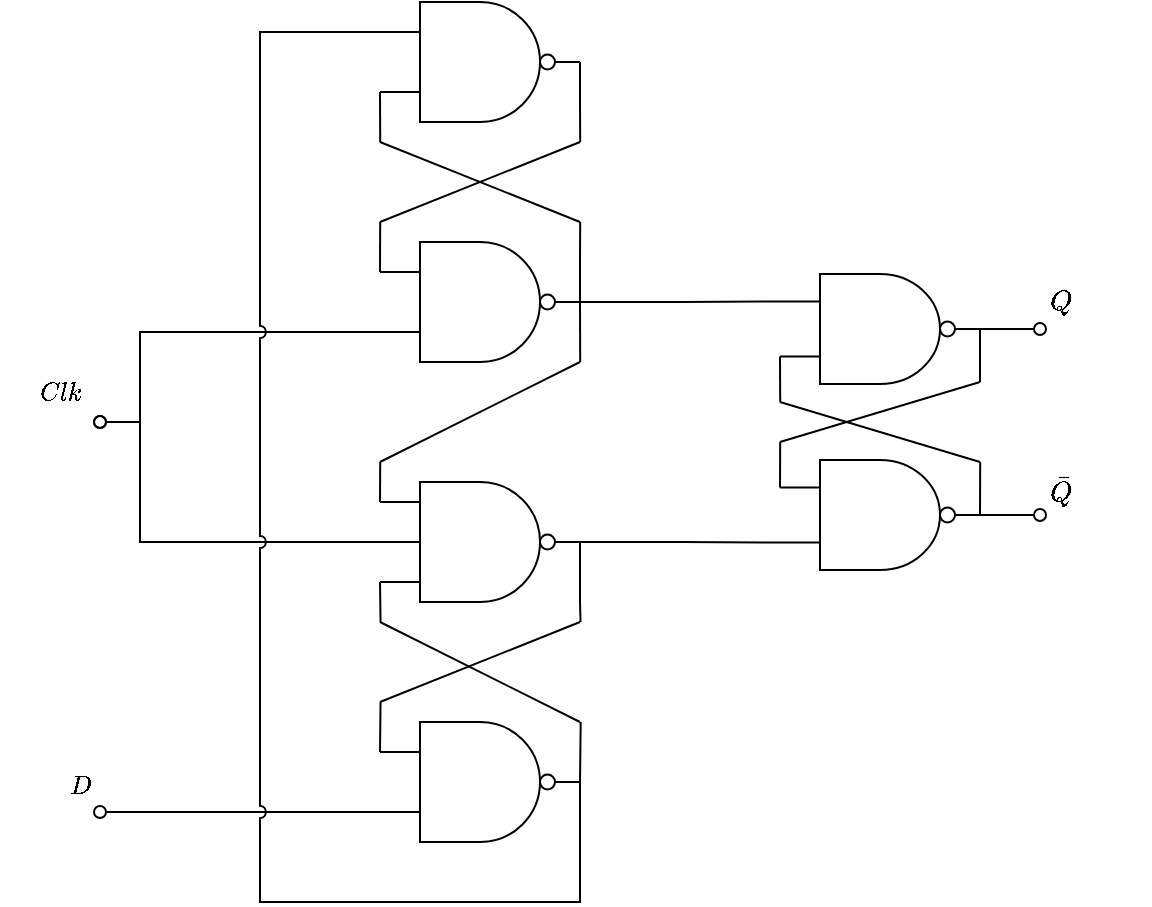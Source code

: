 <mxfile version="22.1.2" type="device">
  <diagram name="Page-1" id="tABNfJBPp44t-wshgyku">
    <mxGraphModel dx="794" dy="1206" grid="1" gridSize="10" guides="1" tooltips="1" connect="1" arrows="1" fold="1" page="1" pageScale="1" pageWidth="850" pageHeight="1100" math="1" shadow="0">
      <root>
        <mxCell id="0" />
        <mxCell id="1" parent="0" />
        <mxCell id="0B7SZQW8owKg736Ixjb--12" style="edgeStyle=orthogonalEdgeStyle;shape=connector;rounded=0;orthogonalLoop=1;jettySize=auto;html=1;exitX=1;exitY=0.5;exitDx=0;exitDy=0;exitPerimeter=0;labelBackgroundColor=default;strokeColor=default;align=center;verticalAlign=middle;fontFamily=Helvetica;fontSize=11;fontColor=default;endArrow=none;endFill=0;" edge="1" parent="1" source="ymyIegONyItxr708rEil-1">
          <mxGeometry relative="1" as="geometry">
            <mxPoint x="360.095" y="600" as="targetPoint" />
            <Array as="points">
              <mxPoint x="360" y="580" />
              <mxPoint x="360" y="580" />
            </Array>
          </mxGeometry>
        </mxCell>
        <mxCell id="0B7SZQW8owKg736Ixjb--13" style="edgeStyle=orthogonalEdgeStyle;shape=connector;rounded=0;orthogonalLoop=1;jettySize=auto;html=1;exitX=0;exitY=0.75;exitDx=0;exitDy=0;exitPerimeter=0;labelBackgroundColor=default;strokeColor=default;align=center;verticalAlign=middle;fontFamily=Helvetica;fontSize=11;fontColor=default;endArrow=none;endFill=0;" edge="1" parent="1" source="ymyIegONyItxr708rEil-1">
          <mxGeometry relative="1" as="geometry">
            <mxPoint x="260.095" y="600" as="targetPoint" />
          </mxGeometry>
        </mxCell>
        <mxCell id="ymyIegONyItxr708rEil-1" value="" style="verticalLabelPosition=bottom;shadow=0;dashed=0;align=center;html=1;verticalAlign=top;shape=mxgraph.electrical.logic_gates.logic_gate;operation=and;negating=1;negSize=0.15;" parent="1" vertex="1">
          <mxGeometry x="260" y="530" width="100" height="60" as="geometry" />
        </mxCell>
        <mxCell id="0B7SZQW8owKg736Ixjb--17" style="edgeStyle=orthogonalEdgeStyle;shape=connector;rounded=0;orthogonalLoop=1;jettySize=auto;html=1;exitX=1;exitY=0.5;exitDx=0;exitDy=0;exitPerimeter=0;labelBackgroundColor=default;strokeColor=default;align=center;verticalAlign=middle;fontFamily=Helvetica;fontSize=11;fontColor=default;endArrow=none;endFill=0;" edge="1" parent="1" source="ymyIegONyItxr708rEil-2">
          <mxGeometry relative="1" as="geometry">
            <mxPoint x="560" y="720" as="targetPoint" />
          </mxGeometry>
        </mxCell>
        <mxCell id="0B7SZQW8owKg736Ixjb--21" style="edgeStyle=orthogonalEdgeStyle;shape=connector;rounded=0;orthogonalLoop=1;jettySize=auto;html=1;exitX=0;exitY=0.75;exitDx=0;exitDy=0;exitPerimeter=0;labelBackgroundColor=default;strokeColor=default;align=center;verticalAlign=middle;fontFamily=Helvetica;fontSize=11;fontColor=default;endArrow=none;endFill=0;" edge="1" parent="1" source="ymyIegONyItxr708rEil-2">
          <mxGeometry relative="1" as="geometry">
            <mxPoint x="460.095" y="730" as="targetPoint" />
          </mxGeometry>
        </mxCell>
        <mxCell id="0B7SZQW8owKg736Ixjb--24" style="edgeStyle=orthogonalEdgeStyle;shape=connector;rounded=0;orthogonalLoop=1;jettySize=auto;html=1;exitX=1;exitY=0.5;exitDx=0;exitDy=0;exitPerimeter=0;labelBackgroundColor=default;strokeColor=default;align=center;verticalAlign=middle;fontFamily=Helvetica;fontSize=11;fontColor=default;endArrow=oval;endFill=0;" edge="1" parent="1" source="ymyIegONyItxr708rEil-2">
          <mxGeometry relative="1" as="geometry">
            <mxPoint x="590" y="693.6" as="targetPoint" />
          </mxGeometry>
        </mxCell>
        <mxCell id="ymyIegONyItxr708rEil-2" value="" style="verticalLabelPosition=bottom;shadow=0;dashed=0;align=center;html=1;verticalAlign=top;shape=mxgraph.electrical.logic_gates.logic_gate;operation=and;negating=1;negSize=0.15;" parent="1" vertex="1">
          <mxGeometry x="460" y="666" width="100" height="55" as="geometry" />
        </mxCell>
        <mxCell id="ymyIegONyItxr708rEil-22" style="edgeStyle=orthogonalEdgeStyle;shape=connector;rounded=0;orthogonalLoop=1;jettySize=auto;html=1;exitX=0;exitY=0.75;exitDx=0;exitDy=0;exitPerimeter=0;labelBackgroundColor=default;strokeColor=default;align=center;verticalAlign=middle;fontFamily=Helvetica;fontSize=11;fontColor=default;endArrow=oval;endFill=0;" parent="1" source="ymyIegONyItxr708rEil-3" edge="1">
          <mxGeometry relative="1" as="geometry">
            <mxPoint x="120" y="740" as="targetPoint" />
            <Array as="points">
              <mxPoint x="140" y="695" />
              <mxPoint x="140" y="740" />
            </Array>
          </mxGeometry>
        </mxCell>
        <mxCell id="0B7SZQW8owKg736Ixjb--8" style="edgeStyle=orthogonalEdgeStyle;shape=connector;rounded=0;orthogonalLoop=1;jettySize=auto;html=1;exitX=1;exitY=0.5;exitDx=0;exitDy=0;exitPerimeter=0;labelBackgroundColor=default;strokeColor=default;align=center;verticalAlign=middle;fontFamily=Helvetica;fontSize=11;fontColor=default;endArrow=none;endFill=0;" edge="1" parent="1" source="ymyIegONyItxr708rEil-3">
          <mxGeometry relative="1" as="geometry">
            <mxPoint x="360.095" y="710" as="targetPoint" />
          </mxGeometry>
        </mxCell>
        <mxCell id="0B7SZQW8owKg736Ixjb--10" style="edgeStyle=orthogonalEdgeStyle;shape=connector;rounded=0;orthogonalLoop=1;jettySize=auto;html=1;exitX=0;exitY=0.25;exitDx=0;exitDy=0;exitPerimeter=0;labelBackgroundColor=default;strokeColor=default;align=center;verticalAlign=middle;fontFamily=Helvetica;fontSize=11;fontColor=default;endArrow=none;endFill=0;" edge="1" parent="1" source="ymyIegONyItxr708rEil-3">
          <mxGeometry relative="1" as="geometry">
            <mxPoint x="260.095" y="640" as="targetPoint" />
          </mxGeometry>
        </mxCell>
        <mxCell id="0B7SZQW8owKg736Ixjb--11" style="edgeStyle=orthogonalEdgeStyle;shape=connector;rounded=0;orthogonalLoop=1;jettySize=auto;html=1;exitX=1;exitY=0.5;exitDx=0;exitDy=0;exitPerimeter=0;labelBackgroundColor=default;strokeColor=default;align=center;verticalAlign=middle;fontFamily=Helvetica;fontSize=11;fontColor=default;endArrow=none;endFill=0;" edge="1" parent="1" source="ymyIegONyItxr708rEil-3">
          <mxGeometry relative="1" as="geometry">
            <mxPoint x="360.095" y="640" as="targetPoint" />
            <Array as="points">
              <mxPoint x="360" y="660" />
              <mxPoint x="360" y="660" />
            </Array>
          </mxGeometry>
        </mxCell>
        <mxCell id="ymyIegONyItxr708rEil-3" value="" style="verticalLabelPosition=bottom;shadow=0;dashed=0;align=center;html=1;verticalAlign=top;shape=mxgraph.electrical.logic_gates.logic_gate;operation=and;negating=1;negSize=0.15;numInputs=2;" parent="1" vertex="1">
          <mxGeometry x="260" y="650" width="100" height="60" as="geometry" />
        </mxCell>
        <mxCell id="ymyIegONyItxr708rEil-23" style="edgeStyle=orthogonalEdgeStyle;shape=connector;rounded=0;orthogonalLoop=1;jettySize=auto;html=1;exitX=0;exitY=0.5;exitDx=0;exitDy=0;exitPerimeter=0;labelBackgroundColor=default;strokeColor=default;align=center;verticalAlign=middle;fontFamily=Helvetica;fontSize=11;fontColor=default;endArrow=oval;endFill=0;jumpStyle=arc;" parent="1" source="ymyIegONyItxr708rEil-4" edge="1">
          <mxGeometry relative="1" as="geometry">
            <mxPoint x="120" y="740" as="targetPoint" />
            <Array as="points">
              <mxPoint x="140" y="800" />
              <mxPoint x="140" y="740" />
            </Array>
          </mxGeometry>
        </mxCell>
        <mxCell id="0B7SZQW8owKg736Ixjb--2" style="edgeStyle=orthogonalEdgeStyle;shape=connector;rounded=0;orthogonalLoop=1;jettySize=auto;html=1;exitX=0;exitY=0.833;exitDx=0;exitDy=0;exitPerimeter=0;labelBackgroundColor=default;strokeColor=default;align=center;verticalAlign=middle;fontFamily=Helvetica;fontSize=11;fontColor=default;endArrow=none;endFill=0;" edge="1" parent="1" source="ymyIegONyItxr708rEil-4">
          <mxGeometry relative="1" as="geometry">
            <mxPoint x="260.276" y="840.0" as="targetPoint" />
          </mxGeometry>
        </mxCell>
        <mxCell id="0B7SZQW8owKg736Ixjb--3" style="edgeStyle=orthogonalEdgeStyle;shape=connector;rounded=0;orthogonalLoop=1;jettySize=auto;html=1;exitX=1;exitY=0.5;exitDx=0;exitDy=0;exitPerimeter=0;labelBackgroundColor=default;strokeColor=default;align=center;verticalAlign=middle;fontFamily=Helvetica;fontSize=11;fontColor=default;endArrow=none;endFill=0;" edge="1" parent="1" source="ymyIegONyItxr708rEil-4">
          <mxGeometry relative="1" as="geometry">
            <mxPoint x="360.276" y="840.0" as="targetPoint" />
            <Array as="points">
              <mxPoint x="360" y="830" />
              <mxPoint x="360" y="830" />
            </Array>
          </mxGeometry>
        </mxCell>
        <mxCell id="0B7SZQW8owKg736Ixjb--7" style="edgeStyle=orthogonalEdgeStyle;shape=connector;rounded=0;orthogonalLoop=1;jettySize=auto;html=1;exitX=0;exitY=0.167;exitDx=0;exitDy=0;exitPerimeter=0;labelBackgroundColor=default;strokeColor=default;align=center;verticalAlign=middle;fontFamily=Helvetica;fontSize=11;fontColor=default;endArrow=none;endFill=0;" edge="1" parent="1" source="ymyIegONyItxr708rEil-4">
          <mxGeometry relative="1" as="geometry">
            <mxPoint x="260.095" y="760" as="targetPoint" />
          </mxGeometry>
        </mxCell>
        <mxCell id="ymyIegONyItxr708rEil-4" value="" style="verticalLabelPosition=bottom;shadow=0;dashed=0;align=center;html=1;verticalAlign=top;shape=mxgraph.electrical.logic_gates.logic_gate;operation=and;negating=1;negSize=0.15;numInputs=3;" parent="1" vertex="1">
          <mxGeometry x="260" y="770" width="100" height="60" as="geometry" />
        </mxCell>
        <mxCell id="0B7SZQW8owKg736Ixjb--18" style="edgeStyle=orthogonalEdgeStyle;shape=connector;rounded=0;orthogonalLoop=1;jettySize=auto;html=1;exitX=1;exitY=0.5;exitDx=0;exitDy=0;exitPerimeter=0;labelBackgroundColor=default;strokeColor=default;align=center;verticalAlign=middle;fontFamily=Helvetica;fontSize=11;fontColor=default;endArrow=none;endFill=0;" edge="1" parent="1" source="ymyIegONyItxr708rEil-5">
          <mxGeometry relative="1" as="geometry">
            <mxPoint x="560.095" y="760" as="targetPoint" />
          </mxGeometry>
        </mxCell>
        <mxCell id="0B7SZQW8owKg736Ixjb--22" style="edgeStyle=orthogonalEdgeStyle;shape=connector;rounded=0;orthogonalLoop=1;jettySize=auto;html=1;exitX=0;exitY=0.25;exitDx=0;exitDy=0;exitPerimeter=0;labelBackgroundColor=default;strokeColor=default;align=center;verticalAlign=middle;fontFamily=Helvetica;fontSize=11;fontColor=default;endArrow=none;endFill=0;" edge="1" parent="1" source="ymyIegONyItxr708rEil-5">
          <mxGeometry relative="1" as="geometry">
            <mxPoint x="460.095" y="750" as="targetPoint" />
          </mxGeometry>
        </mxCell>
        <mxCell id="0B7SZQW8owKg736Ixjb--25" style="edgeStyle=orthogonalEdgeStyle;shape=connector;rounded=0;orthogonalLoop=1;jettySize=auto;html=1;exitX=1;exitY=0.5;exitDx=0;exitDy=0;exitPerimeter=0;labelBackgroundColor=default;strokeColor=default;align=center;verticalAlign=middle;fontFamily=Helvetica;fontSize=11;fontColor=default;endArrow=oval;endFill=0;" edge="1" parent="1" source="ymyIegONyItxr708rEil-5">
          <mxGeometry relative="1" as="geometry">
            <mxPoint x="590" y="786.4" as="targetPoint" />
          </mxGeometry>
        </mxCell>
        <mxCell id="ymyIegONyItxr708rEil-5" value="" style="verticalLabelPosition=bottom;shadow=0;dashed=0;align=center;html=1;verticalAlign=top;shape=mxgraph.electrical.logic_gates.logic_gate;operation=and;negating=1;negSize=0.15;numInputs=2;" parent="1" vertex="1">
          <mxGeometry x="460" y="759" width="100" height="55" as="geometry" />
        </mxCell>
        <mxCell id="ymyIegONyItxr708rEil-46" style="edgeStyle=orthogonalEdgeStyle;shape=connector;rounded=0;orthogonalLoop=1;jettySize=auto;html=1;exitX=0;exitY=0.75;exitDx=0;exitDy=0;exitPerimeter=0;labelBackgroundColor=default;strokeColor=default;align=center;verticalAlign=middle;fontFamily=Helvetica;fontSize=11;fontColor=default;endArrow=oval;endFill=0;" parent="1" source="ymyIegONyItxr708rEil-6" edge="1">
          <mxGeometry relative="1" as="geometry">
            <mxPoint x="120" y="935" as="targetPoint" />
          </mxGeometry>
        </mxCell>
        <mxCell id="0B7SZQW8owKg736Ixjb--1" style="edgeStyle=orthogonalEdgeStyle;rounded=0;orthogonalLoop=1;jettySize=auto;html=1;exitX=1;exitY=0.5;exitDx=0;exitDy=0;exitPerimeter=0;endArrow=none;endFill=0;" edge="1" parent="1" source="ymyIegONyItxr708rEil-6">
          <mxGeometry relative="1" as="geometry">
            <mxPoint x="360.345" y="890.0" as="targetPoint" />
          </mxGeometry>
        </mxCell>
        <mxCell id="0B7SZQW8owKg736Ixjb--4" style="edgeStyle=orthogonalEdgeStyle;shape=connector;rounded=0;orthogonalLoop=1;jettySize=auto;html=1;exitX=0;exitY=0.25;exitDx=0;exitDy=0;exitPerimeter=0;labelBackgroundColor=default;strokeColor=default;align=center;verticalAlign=middle;fontFamily=Helvetica;fontSize=11;fontColor=default;endArrow=none;endFill=0;" edge="1" parent="1" source="ymyIegONyItxr708rEil-6">
          <mxGeometry relative="1" as="geometry">
            <mxPoint x="260.276" y="880.0" as="targetPoint" />
          </mxGeometry>
        </mxCell>
        <mxCell id="ymyIegONyItxr708rEil-6" value="" style="verticalLabelPosition=bottom;shadow=0;dashed=0;align=center;html=1;verticalAlign=top;shape=mxgraph.electrical.logic_gates.logic_gate;operation=and;negating=1;negSize=0.15;numInputs=2;" parent="1" vertex="1">
          <mxGeometry x="260" y="890" width="100" height="60" as="geometry" />
        </mxCell>
        <mxCell id="ymyIegONyItxr708rEil-7" style="edgeStyle=orthogonalEdgeStyle;rounded=0;orthogonalLoop=1;jettySize=auto;html=1;exitX=1;exitY=0.5;exitDx=0;exitDy=0;exitPerimeter=0;entryX=0;entryY=0.25;entryDx=0;entryDy=0;entryPerimeter=0;endArrow=none;endFill=0;" parent="1" source="ymyIegONyItxr708rEil-3" target="ymyIegONyItxr708rEil-2" edge="1">
          <mxGeometry relative="1" as="geometry" />
        </mxCell>
        <mxCell id="ymyIegONyItxr708rEil-17" style="shape=connector;rounded=0;orthogonalLoop=1;jettySize=auto;html=1;exitX=1;exitY=0.5;exitDx=0;exitDy=0;exitPerimeter=0;entryX=0;entryY=0.25;entryDx=0;entryDy=0;entryPerimeter=0;labelBackgroundColor=default;strokeColor=default;align=center;verticalAlign=middle;fontFamily=Helvetica;fontSize=11;fontColor=default;endArrow=none;endFill=0;edgeStyle=orthogonalEdgeStyle;jumpStyle=arc;" parent="1" source="ymyIegONyItxr708rEil-6" target="ymyIegONyItxr708rEil-1" edge="1">
          <mxGeometry relative="1" as="geometry">
            <Array as="points">
              <mxPoint x="360" y="980" />
              <mxPoint x="200" y="980" />
              <mxPoint x="200" y="545" />
            </Array>
          </mxGeometry>
        </mxCell>
        <mxCell id="ymyIegONyItxr708rEil-36" value="$$Clk$$" style="text;html=1;align=center;verticalAlign=middle;resizable=0;points=[];autosize=1;strokeColor=none;fillColor=none;fontSize=11;fontFamily=Helvetica;fontColor=default;" parent="1" vertex="1">
          <mxGeometry x="70" y="710" width="60" height="30" as="geometry" />
        </mxCell>
        <mxCell id="ymyIegONyItxr708rEil-37" value="&amp;nbsp;$$D$$" style="text;html=1;align=center;verticalAlign=middle;resizable=0;points=[];autosize=1;strokeColor=none;fillColor=none;fontSize=11;fontFamily=Helvetica;fontColor=default;" parent="1" vertex="1">
          <mxGeometry x="80" y="900" width="60" height="30" as="geometry" />
        </mxCell>
        <mxCell id="ymyIegONyItxr708rEil-44" style="edgeStyle=orthogonalEdgeStyle;shape=connector;rounded=0;orthogonalLoop=1;jettySize=auto;html=1;exitX=1;exitY=0.5;exitDx=0;exitDy=0;exitPerimeter=0;entryX=0;entryY=0.75;entryDx=0;entryDy=0;entryPerimeter=0;labelBackgroundColor=default;strokeColor=default;align=center;verticalAlign=middle;fontFamily=Helvetica;fontSize=11;fontColor=default;endArrow=none;endFill=0;" parent="1" source="ymyIegONyItxr708rEil-4" target="ymyIegONyItxr708rEil-5" edge="1">
          <mxGeometry relative="1" as="geometry" />
        </mxCell>
        <mxCell id="WE9-xuQVuzRk-wWDjqxM-3" value="$$Q$$" style="text;html=1;align=center;verticalAlign=middle;resizable=0;points=[];autosize=1;strokeColor=none;fillColor=none;" parent="1" vertex="1">
          <mxGeometry x="570" y="665" width="60" height="30" as="geometry" />
        </mxCell>
        <mxCell id="WE9-xuQVuzRk-wWDjqxM-4" value="$$\bar{Q}$$" style="text;html=1;align=center;verticalAlign=middle;resizable=0;points=[];autosize=1;strokeColor=none;fillColor=none;" parent="1" vertex="1">
          <mxGeometry x="555" y="759" width="90" height="30" as="geometry" />
        </mxCell>
        <mxCell id="0B7SZQW8owKg736Ixjb--5" value="" style="endArrow=none;html=1;rounded=0;labelBackgroundColor=default;strokeColor=default;align=center;verticalAlign=middle;fontFamily=Helvetica;fontSize=11;fontColor=default;shape=connector;" edge="1" parent="1">
          <mxGeometry width="50" height="50" relative="1" as="geometry">
            <mxPoint x="260" y="880" as="sourcePoint" />
            <mxPoint x="360" y="840" as="targetPoint" />
          </mxGeometry>
        </mxCell>
        <mxCell id="0B7SZQW8owKg736Ixjb--6" value="" style="endArrow=none;html=1;rounded=0;labelBackgroundColor=default;strokeColor=default;align=center;verticalAlign=middle;fontFamily=Helvetica;fontSize=11;fontColor=default;shape=connector;" edge="1" parent="1">
          <mxGeometry width="50" height="50" relative="1" as="geometry">
            <mxPoint x="260" y="840" as="sourcePoint" />
            <mxPoint x="360" y="890" as="targetPoint" />
          </mxGeometry>
        </mxCell>
        <mxCell id="0B7SZQW8owKg736Ixjb--9" value="" style="endArrow=none;html=1;rounded=0;labelBackgroundColor=default;strokeColor=default;align=center;verticalAlign=middle;fontFamily=Helvetica;fontSize=11;fontColor=default;shape=connector;" edge="1" parent="1">
          <mxGeometry width="50" height="50" relative="1" as="geometry">
            <mxPoint x="260" y="760" as="sourcePoint" />
            <mxPoint x="360" y="710" as="targetPoint" />
          </mxGeometry>
        </mxCell>
        <mxCell id="0B7SZQW8owKg736Ixjb--14" value="" style="endArrow=none;html=1;rounded=0;labelBackgroundColor=default;strokeColor=default;align=center;verticalAlign=middle;fontFamily=Helvetica;fontSize=11;fontColor=default;shape=connector;" edge="1" parent="1">
          <mxGeometry width="50" height="50" relative="1" as="geometry">
            <mxPoint x="260" y="640" as="sourcePoint" />
            <mxPoint x="360" y="600" as="targetPoint" />
          </mxGeometry>
        </mxCell>
        <mxCell id="0B7SZQW8owKg736Ixjb--15" value="" style="endArrow=none;html=1;rounded=0;labelBackgroundColor=default;strokeColor=default;align=center;verticalAlign=middle;fontFamily=Helvetica;fontSize=11;fontColor=default;shape=connector;" edge="1" parent="1">
          <mxGeometry width="50" height="50" relative="1" as="geometry">
            <mxPoint x="260" y="600" as="sourcePoint" />
            <mxPoint x="360" y="640" as="targetPoint" />
          </mxGeometry>
        </mxCell>
        <mxCell id="0B7SZQW8owKg736Ixjb--16" value="" style="endArrow=none;html=1;rounded=0;labelBackgroundColor=default;strokeColor=default;align=center;verticalAlign=middle;fontFamily=Helvetica;fontSize=11;fontColor=default;shape=connector;" edge="1" parent="1">
          <mxGeometry width="50" height="50" relative="1" as="geometry">
            <mxPoint x="460" y="750" as="sourcePoint" />
            <mxPoint x="560" y="720" as="targetPoint" />
          </mxGeometry>
        </mxCell>
        <mxCell id="0B7SZQW8owKg736Ixjb--23" value="" style="endArrow=none;html=1;rounded=0;labelBackgroundColor=default;strokeColor=default;align=center;verticalAlign=middle;fontFamily=Helvetica;fontSize=11;fontColor=default;shape=connector;" edge="1" parent="1">
          <mxGeometry width="50" height="50" relative="1" as="geometry">
            <mxPoint x="460" y="730" as="sourcePoint" />
            <mxPoint x="560" y="760" as="targetPoint" />
          </mxGeometry>
        </mxCell>
      </root>
    </mxGraphModel>
  </diagram>
</mxfile>
